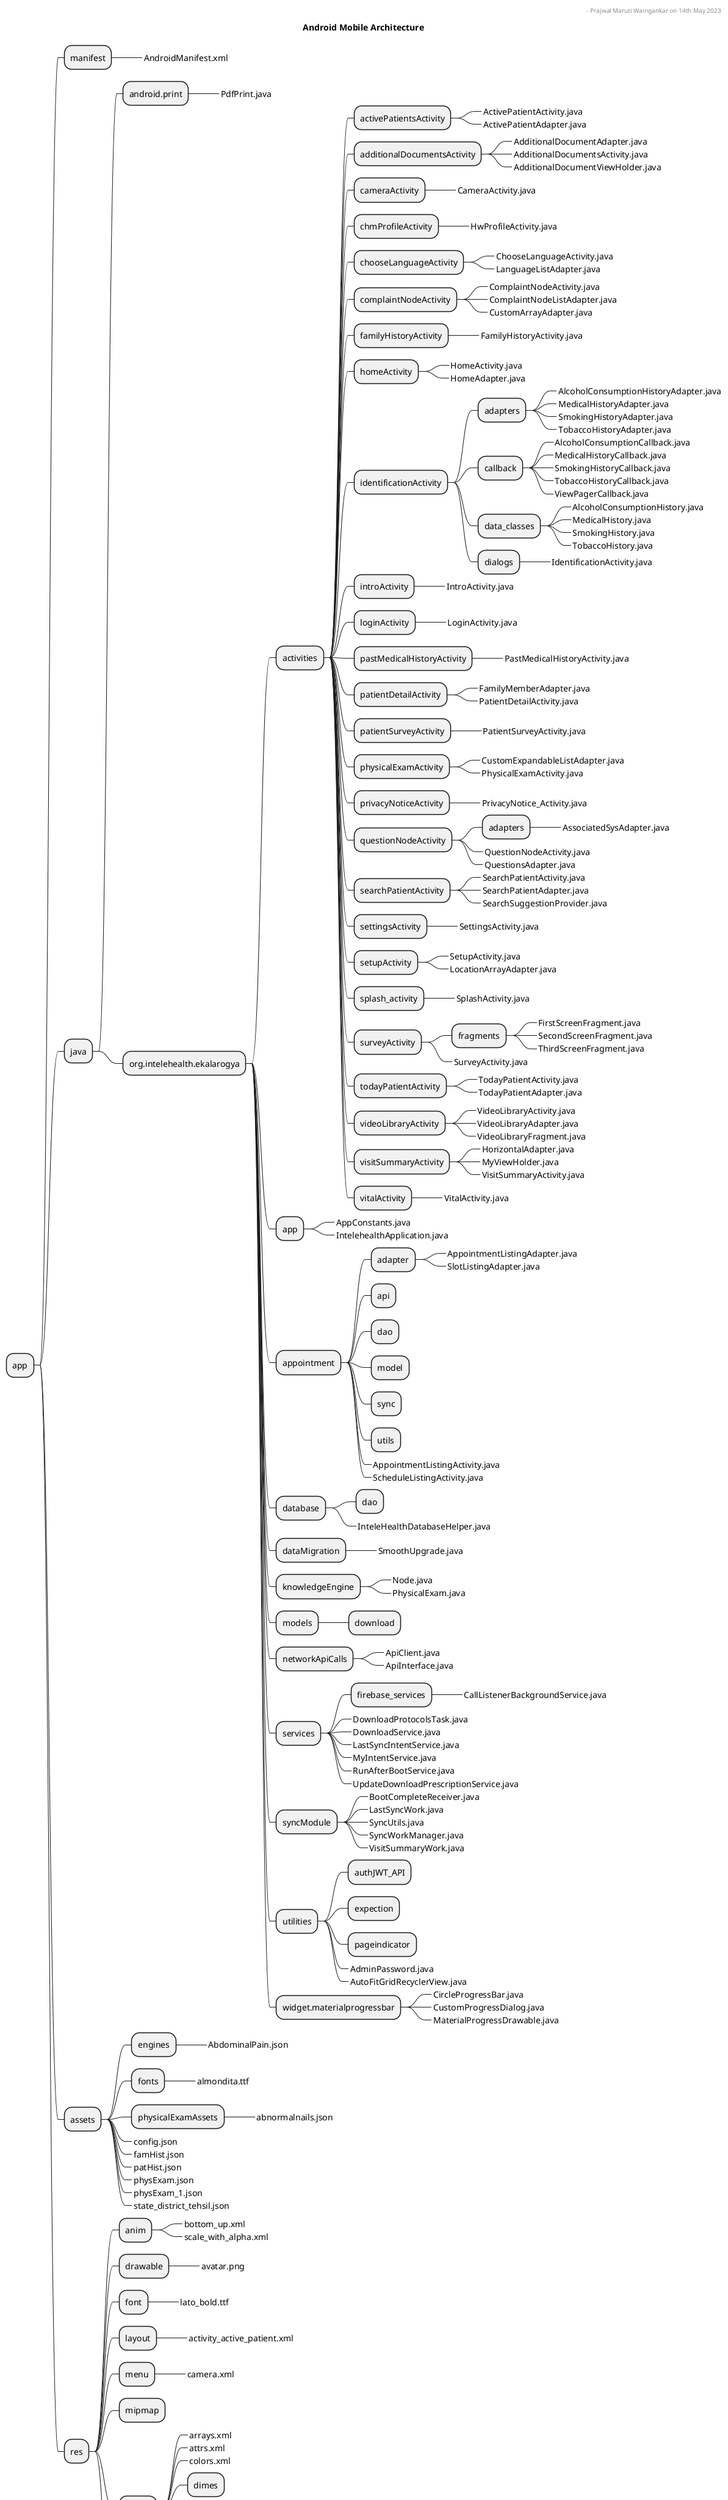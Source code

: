 @startmindmap
'https://plantuml.com/mindmap-diagram

caption Architecture
title Android Mobile Architecture

* app
** manifest
***_ AndroidManifest.xml

** java
*** android.print
****_ PdfPrint.java

*** org.intelehealth.ekalarogya
**** activities
***** activePatientsActivity
******_ ActivePatientActivity.java
******_ ActivePatientAdapter.java

***** additionalDocumentsActivity
******_ AdditionalDocumentAdapter.java
******_ AdditionalDocumentsActivity.java
******_ AdditionalDocumentViewHolder.java

***** cameraActivity
******_ CameraActivity.java

***** chmProfileActivity
******_ HwProfileActivity.java

***** chooseLanguageActivity
******_ ChooseLanguageActivity.java
******_ LanguageListAdapter.java

***** complaintNodeActivity
******_ ComplaintNodeActivity.java
******_ ComplaintNodeListAdapter.java
******_ CustomArrayAdapter.java

***** familyHistoryActivity
******_ FamilyHistoryActivity.java

***** homeActivity
******_ HomeActivity.java
******_ HomeAdapter.java

***** identificationActivity
****** adapters
*******_ AlcoholConsumptionHistoryAdapter.java
*******_ MedicalHistoryAdapter.java
*******_ SmokingHistoryAdapter.java
*******_ TobaccoHistoryAdapter.java

****** callback
*******_ AlcoholConsumptionCallback.java
*******_ MedicalHistoryCallback.java
*******_ SmokingHistoryCallback.java
*******_ TobaccoHistoryCallback.java
*******_ ViewPagerCallback.java

****** data_classes
*******_ AlcoholConsumptionHistory.java
*******_ MedicalHistory.java
*******_ SmokingHistory.java
*******_ TobaccoHistory.java

****** dialogs
*******_ IdentificationActivity.java

***** introActivity
******_ IntroActivity.java

***** loginActivity
******_ LoginActivity.java

***** pastMedicalHistoryActivity
******_ PastMedicalHistoryActivity.java

***** patientDetailActivity
******_ FamilyMemberAdapter.java
******_ PatientDetailActivity.java

***** patientSurveyActivity
******_ PatientSurveyActivity.java

***** physicalExamActivity
******_ CustomExpandableListAdapter.java
******_ PhysicalExamActivity.java

***** privacyNoticeActivity
******_ PrivacyNotice_Activity.java

***** questionNodeActivity
****** adapters
*******_ AssociatedSysAdapter.java
******_ QuestionNodeActivity.java
******_ QuestionsAdapter.java

***** searchPatientActivity
******_ SearchPatientActivity.java
******_ SearchPatientAdapter.java
******_ SearchSuggestionProvider.java

***** settingsActivity
******_ SettingsActivity.java

***** setupActivity
******_ SetupActivity.java
******_ LocationArrayAdapter.java

***** splash_activity
******_ SplashActivity.java

***** surveyActivity
****** fragments
*******_ FirstScreenFragment.java
*******_ SecondScreenFragment.java
*******_ ThirdScreenFragment.java
******_ SurveyActivity.java

***** todayPatientActivity
******_ TodayPatientActivity.java
******_ TodayPatientAdapter.java

***** videoLibraryActivity
******_ VideoLibraryActivity.java
******_ VideoLibraryAdapter.java
******_ VideoLibraryFragment.java

***** visitSummaryActivity
******_ HorizontalAdapter.java
******_ MyViewHolder.java
******_ VisitSummaryActivity.java

***** vitalActivity
******_ VitalActivity.java

**** app
*****_ AppConstants.java
*****_ IntelehealthApplication.java

**** appointment
***** adapter
******_ AppointmentListingAdapter.java
******_ SlotListingAdapter.java
***** api
***** dao
***** model
***** sync
***** utils
*****_ AppointmentListingActivity.java
*****_ ScheduleListingActivity.java

**** database
***** dao
*****_ InteleHealthDatabaseHelper.java

**** dataMigration
*****_ SmoothUpgrade.java

**** knowledgeEngine
*****_ Node.java
*****_ PhysicalExam.java

**** models
***** download

**** networkApiCalls
*****_ ApiClient.java
*****_ ApiInterface.java

**** services
***** firebase_services
******_ CallListenerBackgroundService.java
*****_ DownloadProtocolsTask.java
*****_ DownloadService.java
*****_ LastSyncIntentService.java
*****_ MyIntentService.java
*****_ RunAfterBootService.java
*****_ UpdateDownloadPrescriptionService.java

**** syncModule
*****_ BootCompleteReceiver.java
*****_ LastSyncWork.java
*****_ SyncUtils.java
*****_ SyncWorkManager.java
*****_ VisitSummaryWork.java

**** utilities
***** authJWT_API
***** expection
***** pageindicator
*****_ AdminPassword.java
*****_ AutoFitGridRecyclerView.java

**** widget.materialprogressbar
*****_ CircleProgressBar.java
*****_ CustomProgressDialog.java
*****_ MaterialProgressDrawable.java

** assets
*** engines
****_ AbdominalPain.json
*** fonts
****_ almondita.ttf
*** physicalExamAssets
****_ abnormalnails.json
***_ config.json
***_ famHist.json
***_ patHist.json
***_ physExam.json
***_ physExam_1.json
***_ state_district_tehsil.json

** res
*** anim
****_ bottom_up.xml
****_ scale_with_alpha.xml
*** drawable
****_ avatar.png
*** font
****_ lato_bold.ttf
*** layout
****_ activity_active_patient.xml
*** menu
****_ camera.xml
*** mipmap
*** values
****_ arrays.xml
****_ attrs.xml
****_ colors.xml
**** dimes
****_ pref_keys.xml
**** strings
**** styles
*** xml
****_ account_preferences.xml
****_ authenticator.xml
****_ network_security_configuration.xml
****_ pref_data_sync.xml
****_ pref_headers.xml
****_ pref_languages.xml
****_ pref_notification.xml
****_ searchable.xml

* webrtc
** manifest
** java
** res

* Gradle Scripts
**_ build.gradle (Project: Android-Mobile-Client)
**_ build.gradle (Module:app)
**_ build.gradle (Module:webrtc)
**_ gradle.properties (Project Properties)
**_ gradle-wrapper.properties (Gradle Version)
**_ settings.gradle (Project Settings)


header
- Prajwal Maruti Waingankar on 14th May 2023
endheader



@endmindmap
